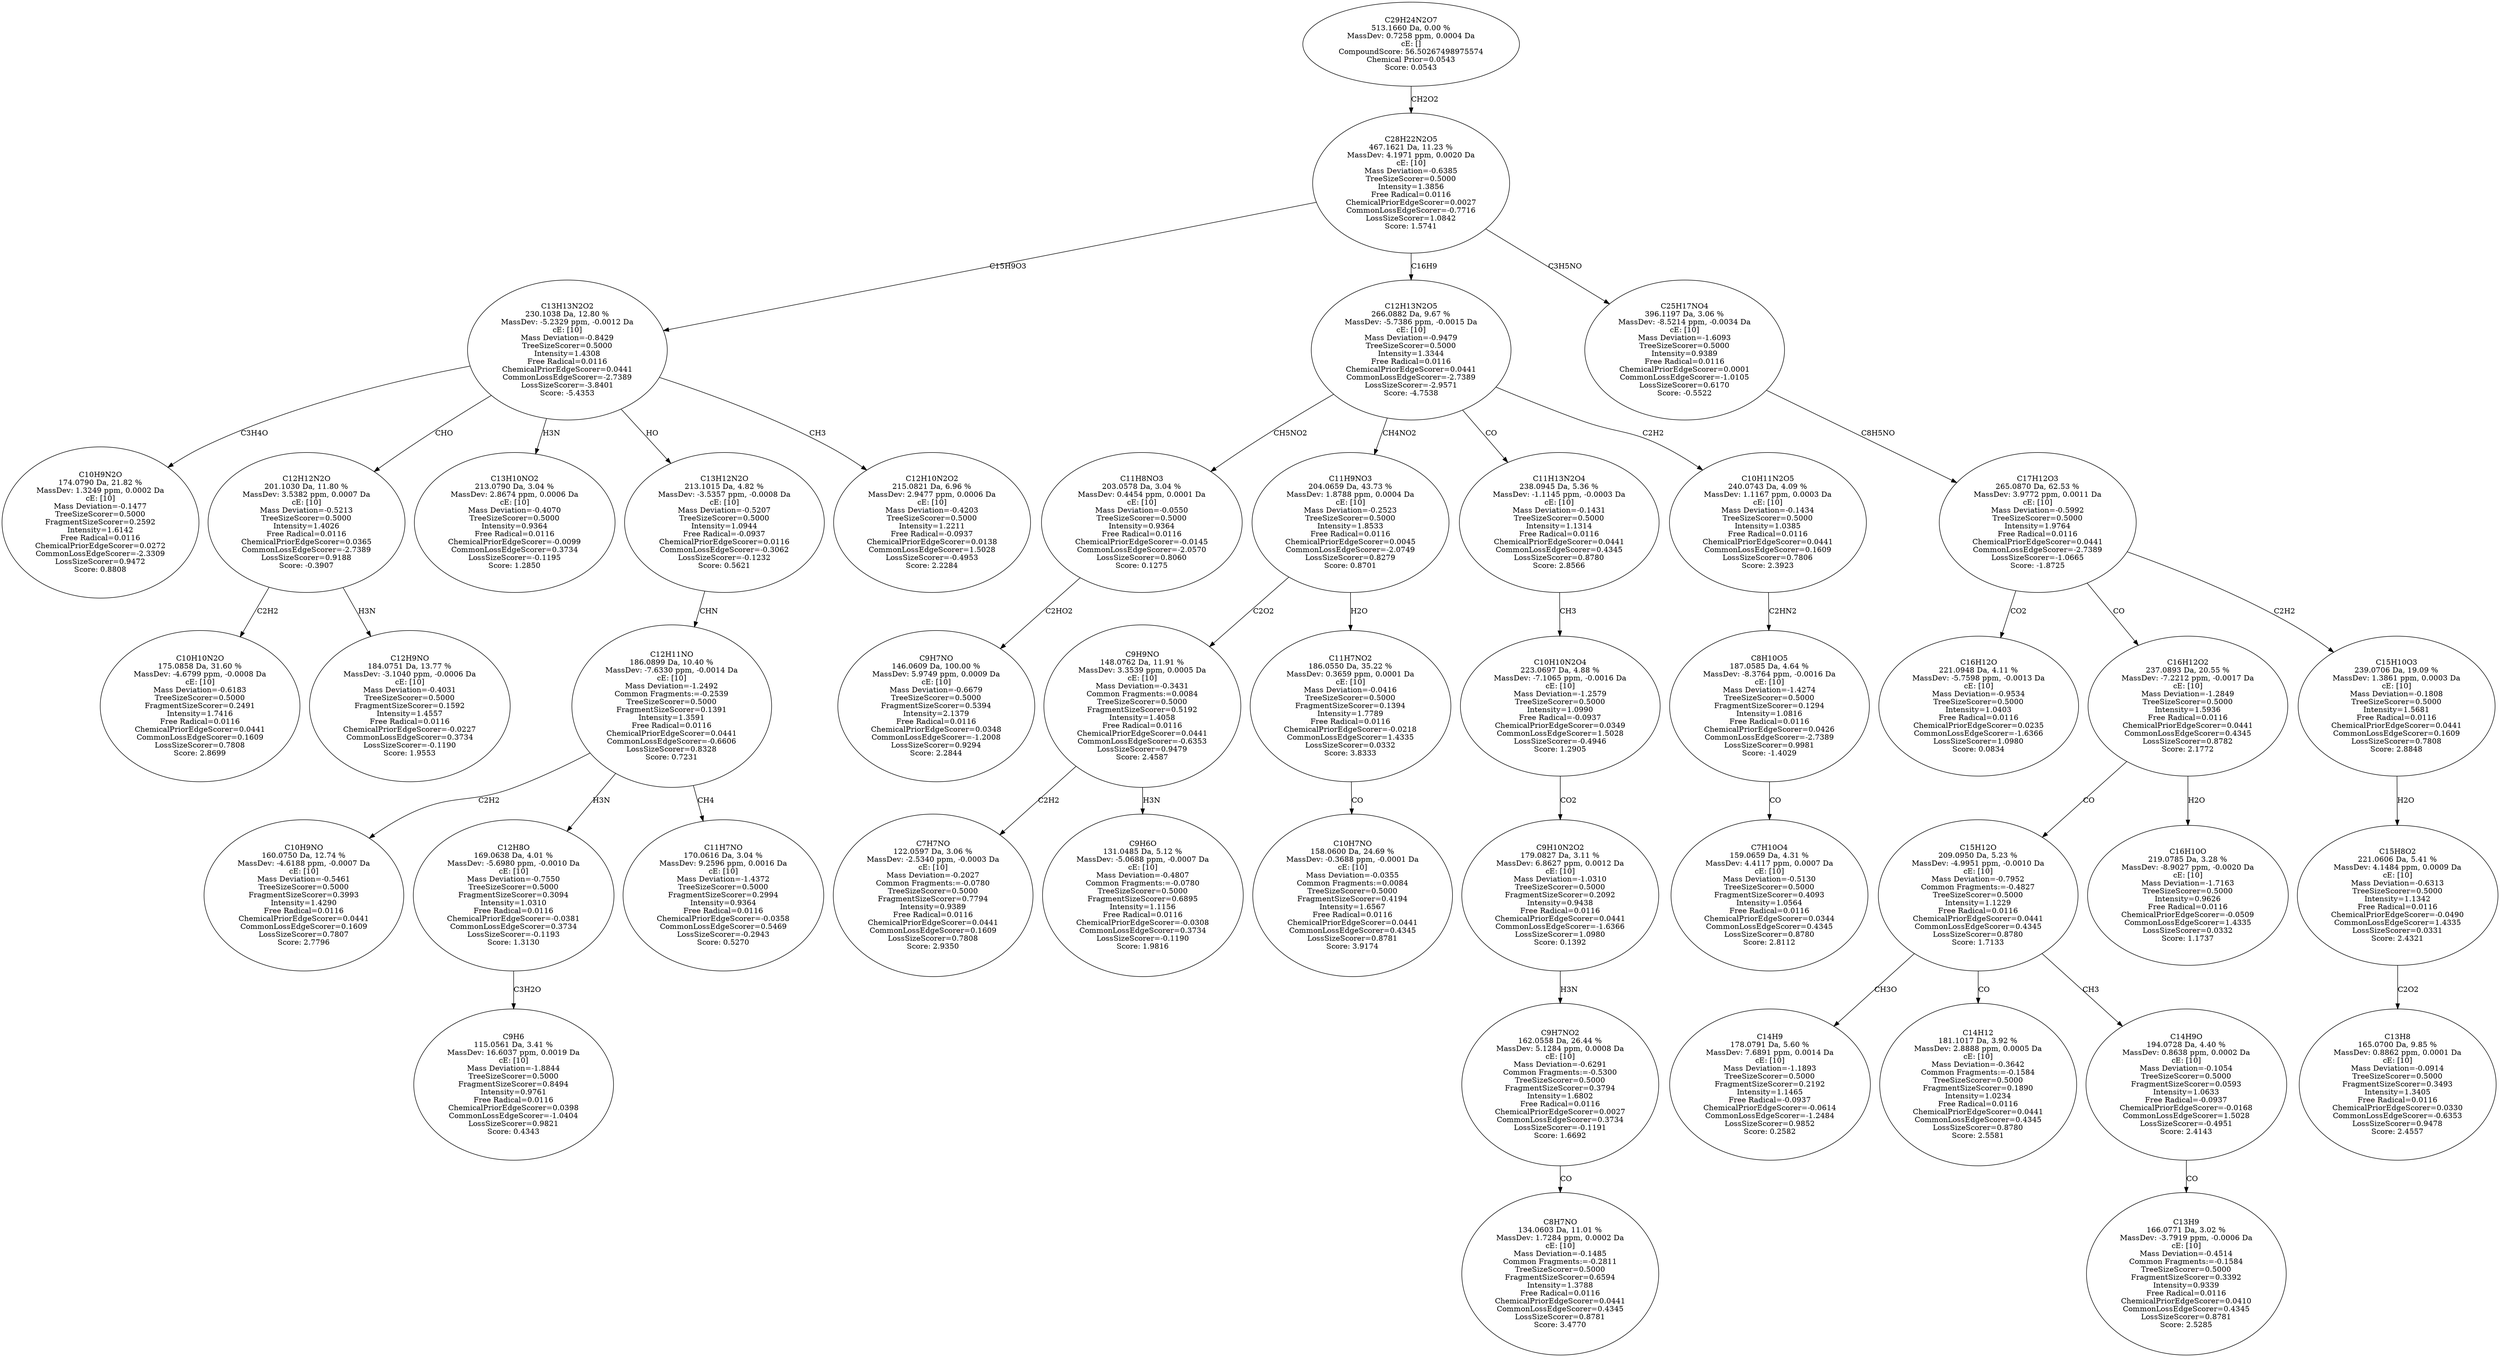 strict digraph {
v1 [label="C10H9N2O\n174.0790 Da, 21.82 %\nMassDev: 1.3249 ppm, 0.0002 Da\ncE: [10]\nMass Deviation=-0.1477\nTreeSizeScorer=0.5000\nFragmentSizeScorer=0.2592\nIntensity=1.6142\nFree Radical=0.0116\nChemicalPriorEdgeScorer=0.0272\nCommonLossEdgeScorer=-2.3309\nLossSizeScorer=0.9472\nScore: 0.8808"];
v2 [label="C10H10N2O\n175.0858 Da, 31.60 %\nMassDev: -4.6799 ppm, -0.0008 Da\ncE: [10]\nMass Deviation=-0.6183\nTreeSizeScorer=0.5000\nFragmentSizeScorer=0.2491\nIntensity=1.7416\nFree Radical=0.0116\nChemicalPriorEdgeScorer=0.0441\nCommonLossEdgeScorer=0.1609\nLossSizeScorer=0.7808\nScore: 2.8699"];
v3 [label="C12H9NO\n184.0751 Da, 13.77 %\nMassDev: -3.1040 ppm, -0.0006 Da\ncE: [10]\nMass Deviation=-0.4031\nTreeSizeScorer=0.5000\nFragmentSizeScorer=0.1592\nIntensity=1.4557\nFree Radical=0.0116\nChemicalPriorEdgeScorer=-0.0227\nCommonLossEdgeScorer=0.3734\nLossSizeScorer=-0.1190\nScore: 1.9553"];
v4 [label="C12H12N2O\n201.1030 Da, 11.80 %\nMassDev: 3.5382 ppm, 0.0007 Da\ncE: [10]\nMass Deviation=-0.5213\nTreeSizeScorer=0.5000\nIntensity=1.4026\nFree Radical=0.0116\nChemicalPriorEdgeScorer=0.0365\nCommonLossEdgeScorer=-2.7389\nLossSizeScorer=0.9188\nScore: -0.3907"];
v5 [label="C13H10NO2\n213.0790 Da, 3.04 %\nMassDev: 2.8674 ppm, 0.0006 Da\ncE: [10]\nMass Deviation=-0.4070\nTreeSizeScorer=0.5000\nIntensity=0.9364\nFree Radical=0.0116\nChemicalPriorEdgeScorer=-0.0099\nCommonLossEdgeScorer=0.3734\nLossSizeScorer=-0.1195\nScore: 1.2850"];
v6 [label="C10H9NO\n160.0750 Da, 12.74 %\nMassDev: -4.6188 ppm, -0.0007 Da\ncE: [10]\nMass Deviation=-0.5461\nTreeSizeScorer=0.5000\nFragmentSizeScorer=0.3993\nIntensity=1.4290\nFree Radical=0.0116\nChemicalPriorEdgeScorer=0.0441\nCommonLossEdgeScorer=0.1609\nLossSizeScorer=0.7807\nScore: 2.7796"];
v7 [label="C9H6\n115.0561 Da, 3.41 %\nMassDev: 16.6037 ppm, 0.0019 Da\ncE: [10]\nMass Deviation=-1.8844\nTreeSizeScorer=0.5000\nFragmentSizeScorer=0.8494\nIntensity=0.9761\nFree Radical=0.0116\nChemicalPriorEdgeScorer=0.0398\nCommonLossEdgeScorer=-1.0404\nLossSizeScorer=0.9821\nScore: 0.4343"];
v8 [label="C12H8O\n169.0638 Da, 4.01 %\nMassDev: -5.6980 ppm, -0.0010 Da\ncE: [10]\nMass Deviation=-0.7550\nTreeSizeScorer=0.5000\nFragmentSizeScorer=0.3094\nIntensity=1.0310\nFree Radical=0.0116\nChemicalPriorEdgeScorer=-0.0381\nCommonLossEdgeScorer=0.3734\nLossSizeScorer=-0.1193\nScore: 1.3130"];
v9 [label="C11H7NO\n170.0616 Da, 3.04 %\nMassDev: 9.2596 ppm, 0.0016 Da\ncE: [10]\nMass Deviation=-1.4372\nTreeSizeScorer=0.5000\nFragmentSizeScorer=0.2994\nIntensity=0.9364\nFree Radical=0.0116\nChemicalPriorEdgeScorer=-0.0358\nCommonLossEdgeScorer=0.5469\nLossSizeScorer=-0.2943\nScore: 0.5270"];
v10 [label="C12H11NO\n186.0899 Da, 10.40 %\nMassDev: -7.6330 ppm, -0.0014 Da\ncE: [10]\nMass Deviation=-1.2492\nCommon Fragments:=-0.2539\nTreeSizeScorer=0.5000\nFragmentSizeScorer=0.1391\nIntensity=1.3591\nFree Radical=0.0116\nChemicalPriorEdgeScorer=0.0441\nCommonLossEdgeScorer=-0.6606\nLossSizeScorer=0.8328\nScore: 0.7231"];
v11 [label="C13H12N2O\n213.1015 Da, 4.82 %\nMassDev: -3.5357 ppm, -0.0008 Da\ncE: [10]\nMass Deviation=-0.5207\nTreeSizeScorer=0.5000\nIntensity=1.0944\nFree Radical=-0.0937\nChemicalPriorEdgeScorer=0.0116\nCommonLossEdgeScorer=-0.3062\nLossSizeScorer=-0.1232\nScore: 0.5621"];
v12 [label="C12H10N2O2\n215.0821 Da, 6.96 %\nMassDev: 2.9477 ppm, 0.0006 Da\ncE: [10]\nMass Deviation=-0.4203\nTreeSizeScorer=0.5000\nIntensity=1.2211\nFree Radical=-0.0937\nChemicalPriorEdgeScorer=0.0138\nCommonLossEdgeScorer=1.5028\nLossSizeScorer=-0.4953\nScore: 2.2284"];
v13 [label="C13H13N2O2\n230.1038 Da, 12.80 %\nMassDev: -5.2329 ppm, -0.0012 Da\ncE: [10]\nMass Deviation=-0.8429\nTreeSizeScorer=0.5000\nIntensity=1.4308\nFree Radical=0.0116\nChemicalPriorEdgeScorer=0.0441\nCommonLossEdgeScorer=-2.7389\nLossSizeScorer=-3.8401\nScore: -5.4353"];
v14 [label="C9H7NO\n146.0609 Da, 100.00 %\nMassDev: 5.9749 ppm, 0.0009 Da\ncE: [10]\nMass Deviation=-0.6679\nTreeSizeScorer=0.5000\nFragmentSizeScorer=0.5394\nIntensity=2.1379\nFree Radical=0.0116\nChemicalPriorEdgeScorer=0.0348\nCommonLossEdgeScorer=-1.2008\nLossSizeScorer=0.9294\nScore: 2.2844"];
v15 [label="C11H8NO3\n203.0578 Da, 3.04 %\nMassDev: 0.4454 ppm, 0.0001 Da\ncE: [10]\nMass Deviation=-0.0550\nTreeSizeScorer=0.5000\nIntensity=0.9364\nFree Radical=0.0116\nChemicalPriorEdgeScorer=-0.0145\nCommonLossEdgeScorer=-2.0570\nLossSizeScorer=0.8060\nScore: 0.1275"];
v16 [label="C7H7NO\n122.0597 Da, 3.06 %\nMassDev: -2.5340 ppm, -0.0003 Da\ncE: [10]\nMass Deviation=-0.2027\nCommon Fragments:=-0.0780\nTreeSizeScorer=0.5000\nFragmentSizeScorer=0.7794\nIntensity=0.9389\nFree Radical=0.0116\nChemicalPriorEdgeScorer=0.0441\nCommonLossEdgeScorer=0.1609\nLossSizeScorer=0.7808\nScore: 2.9350"];
v17 [label="C9H6O\n131.0485 Da, 5.12 %\nMassDev: -5.0688 ppm, -0.0007 Da\ncE: [10]\nMass Deviation=-0.4807\nCommon Fragments:=-0.0780\nTreeSizeScorer=0.5000\nFragmentSizeScorer=0.6895\nIntensity=1.1156\nFree Radical=0.0116\nChemicalPriorEdgeScorer=-0.0308\nCommonLossEdgeScorer=0.3734\nLossSizeScorer=-0.1190\nScore: 1.9816"];
v18 [label="C9H9NO\n148.0762 Da, 11.91 %\nMassDev: 3.3539 ppm, 0.0005 Da\ncE: [10]\nMass Deviation=-0.3431\nCommon Fragments:=0.0084\nTreeSizeScorer=0.5000\nFragmentSizeScorer=0.5192\nIntensity=1.4058\nFree Radical=0.0116\nChemicalPriorEdgeScorer=0.0441\nCommonLossEdgeScorer=-0.6353\nLossSizeScorer=0.9479\nScore: 2.4587"];
v19 [label="C10H7NO\n158.0600 Da, 24.69 %\nMassDev: -0.3688 ppm, -0.0001 Da\ncE: [10]\nMass Deviation=-0.0355\nCommon Fragments:=0.0084\nTreeSizeScorer=0.5000\nFragmentSizeScorer=0.4194\nIntensity=1.6567\nFree Radical=0.0116\nChemicalPriorEdgeScorer=0.0441\nCommonLossEdgeScorer=0.4345\nLossSizeScorer=0.8781\nScore: 3.9174"];
v20 [label="C11H7NO2\n186.0550 Da, 35.22 %\nMassDev: 0.3659 ppm, 0.0001 Da\ncE: [10]\nMass Deviation=-0.0416\nTreeSizeScorer=0.5000\nFragmentSizeScorer=0.1394\nIntensity=1.7789\nFree Radical=0.0116\nChemicalPriorEdgeScorer=-0.0218\nCommonLossEdgeScorer=1.4335\nLossSizeScorer=0.0332\nScore: 3.8333"];
v21 [label="C11H9NO3\n204.0659 Da, 43.73 %\nMassDev: 1.8788 ppm, 0.0004 Da\ncE: [10]\nMass Deviation=-0.2523\nTreeSizeScorer=0.5000\nIntensity=1.8533\nFree Radical=0.0116\nChemicalPriorEdgeScorer=0.0045\nCommonLossEdgeScorer=-2.0749\nLossSizeScorer=0.8279\nScore: 0.8701"];
v22 [label="C8H7NO\n134.0603 Da, 11.01 %\nMassDev: 1.7284 ppm, 0.0002 Da\ncE: [10]\nMass Deviation=-0.1485\nCommon Fragments:=-0.2811\nTreeSizeScorer=0.5000\nFragmentSizeScorer=0.6594\nIntensity=1.3788\nFree Radical=0.0116\nChemicalPriorEdgeScorer=0.0441\nCommonLossEdgeScorer=0.4345\nLossSizeScorer=0.8781\nScore: 3.4770"];
v23 [label="C9H7NO2\n162.0558 Da, 26.44 %\nMassDev: 5.1284 ppm, 0.0008 Da\ncE: [10]\nMass Deviation=-0.6291\nCommon Fragments:=-0.5300\nTreeSizeScorer=0.5000\nFragmentSizeScorer=0.3794\nIntensity=1.6802\nFree Radical=0.0116\nChemicalPriorEdgeScorer=0.0027\nCommonLossEdgeScorer=0.3734\nLossSizeScorer=-0.1191\nScore: 1.6692"];
v24 [label="C9H10N2O2\n179.0827 Da, 3.11 %\nMassDev: 6.8627 ppm, 0.0012 Da\ncE: [10]\nMass Deviation=-1.0310\nTreeSizeScorer=0.5000\nFragmentSizeScorer=0.2092\nIntensity=0.9438\nFree Radical=0.0116\nChemicalPriorEdgeScorer=0.0441\nCommonLossEdgeScorer=-1.6366\nLossSizeScorer=1.0980\nScore: 0.1392"];
v25 [label="C10H10N2O4\n223.0697 Da, 4.88 %\nMassDev: -7.1065 ppm, -0.0016 Da\ncE: [10]\nMass Deviation=-1.2579\nTreeSizeScorer=0.5000\nIntensity=1.0990\nFree Radical=-0.0937\nChemicalPriorEdgeScorer=0.0349\nCommonLossEdgeScorer=1.5028\nLossSizeScorer=-0.4946\nScore: 1.2905"];
v26 [label="C11H13N2O4\n238.0945 Da, 5.36 %\nMassDev: -1.1145 ppm, -0.0003 Da\ncE: [10]\nMass Deviation=-0.1431\nTreeSizeScorer=0.5000\nIntensity=1.1314\nFree Radical=0.0116\nChemicalPriorEdgeScorer=0.0441\nCommonLossEdgeScorer=0.4345\nLossSizeScorer=0.8780\nScore: 2.8566"];
v27 [label="C7H10O4\n159.0659 Da, 4.31 %\nMassDev: 4.4117 ppm, 0.0007 Da\ncE: [10]\nMass Deviation=-0.5130\nTreeSizeScorer=0.5000\nFragmentSizeScorer=0.4093\nIntensity=1.0564\nFree Radical=0.0116\nChemicalPriorEdgeScorer=0.0344\nCommonLossEdgeScorer=0.4345\nLossSizeScorer=0.8780\nScore: 2.8112"];
v28 [label="C8H10O5\n187.0585 Da, 4.64 %\nMassDev: -8.3764 ppm, -0.0016 Da\ncE: [10]\nMass Deviation=-1.4274\nTreeSizeScorer=0.5000\nFragmentSizeScorer=0.1294\nIntensity=1.0816\nFree Radical=0.0116\nChemicalPriorEdgeScorer=0.0426\nCommonLossEdgeScorer=-2.7389\nLossSizeScorer=0.9981\nScore: -1.4029"];
v29 [label="C10H11N2O5\n240.0743 Da, 4.09 %\nMassDev: 1.1167 ppm, 0.0003 Da\ncE: [10]\nMass Deviation=-0.1434\nTreeSizeScorer=0.5000\nIntensity=1.0385\nFree Radical=0.0116\nChemicalPriorEdgeScorer=0.0441\nCommonLossEdgeScorer=0.1609\nLossSizeScorer=0.7806\nScore: 2.3923"];
v30 [label="C12H13N2O5\n266.0882 Da, 9.67 %\nMassDev: -5.7386 ppm, -0.0015 Da\ncE: [10]\nMass Deviation=-0.9479\nTreeSizeScorer=0.5000\nIntensity=1.3344\nFree Radical=0.0116\nChemicalPriorEdgeScorer=0.0441\nCommonLossEdgeScorer=-2.7389\nLossSizeScorer=-2.9571\nScore: -4.7538"];
v31 [label="C16H12O\n221.0948 Da, 4.11 %\nMassDev: -5.7598 ppm, -0.0013 Da\ncE: [10]\nMass Deviation=-0.9534\nTreeSizeScorer=0.5000\nIntensity=1.0403\nFree Radical=0.0116\nChemicalPriorEdgeScorer=0.0235\nCommonLossEdgeScorer=-1.6366\nLossSizeScorer=1.0980\nScore: 0.0834"];
v32 [label="C14H9\n178.0791 Da, 5.60 %\nMassDev: 7.6891 ppm, 0.0014 Da\ncE: [10]\nMass Deviation=-1.1893\nTreeSizeScorer=0.5000\nFragmentSizeScorer=0.2192\nIntensity=1.1465\nFree Radical=-0.0937\nChemicalPriorEdgeScorer=-0.0614\nCommonLossEdgeScorer=-1.2484\nLossSizeScorer=0.9852\nScore: 0.2582"];
v33 [label="C14H12\n181.1017 Da, 3.92 %\nMassDev: 2.8888 ppm, 0.0005 Da\ncE: [10]\nMass Deviation=-0.3642\nCommon Fragments:=-0.1584\nTreeSizeScorer=0.5000\nFragmentSizeScorer=0.1890\nIntensity=1.0234\nFree Radical=0.0116\nChemicalPriorEdgeScorer=0.0441\nCommonLossEdgeScorer=0.4345\nLossSizeScorer=0.8780\nScore: 2.5581"];
v34 [label="C13H9\n166.0771 Da, 3.02 %\nMassDev: -3.7919 ppm, -0.0006 Da\ncE: [10]\nMass Deviation=-0.4514\nCommon Fragments:=-0.1584\nTreeSizeScorer=0.5000\nFragmentSizeScorer=0.3392\nIntensity=0.9339\nFree Radical=0.0116\nChemicalPriorEdgeScorer=0.0410\nCommonLossEdgeScorer=0.4345\nLossSizeScorer=0.8781\nScore: 2.5285"];
v35 [label="C14H9O\n194.0728 Da, 4.40 %\nMassDev: 0.8638 ppm, 0.0002 Da\ncE: [10]\nMass Deviation=-0.1054\nTreeSizeScorer=0.5000\nFragmentSizeScorer=0.0593\nIntensity=1.0633\nFree Radical=-0.0937\nChemicalPriorEdgeScorer=-0.0168\nCommonLossEdgeScorer=1.5028\nLossSizeScorer=-0.4951\nScore: 2.4143"];
v36 [label="C15H12O\n209.0950 Da, 5.23 %\nMassDev: -4.9951 ppm, -0.0010 Da\ncE: [10]\nMass Deviation=-0.7952\nCommon Fragments:=-0.4827\nTreeSizeScorer=0.5000\nIntensity=1.1229\nFree Radical=0.0116\nChemicalPriorEdgeScorer=0.0441\nCommonLossEdgeScorer=0.4345\nLossSizeScorer=0.8780\nScore: 1.7133"];
v37 [label="C16H10O\n219.0785 Da, 3.28 %\nMassDev: -8.9027 ppm, -0.0020 Da\ncE: [10]\nMass Deviation=-1.7163\nTreeSizeScorer=0.5000\nIntensity=0.9626\nFree Radical=0.0116\nChemicalPriorEdgeScorer=-0.0509\nCommonLossEdgeScorer=1.4335\nLossSizeScorer=0.0332\nScore: 1.1737"];
v38 [label="C16H12O2\n237.0893 Da, 20.55 %\nMassDev: -7.2212 ppm, -0.0017 Da\ncE: [10]\nMass Deviation=-1.2849\nTreeSizeScorer=0.5000\nIntensity=1.5936\nFree Radical=0.0116\nChemicalPriorEdgeScorer=0.0441\nCommonLossEdgeScorer=0.4345\nLossSizeScorer=0.8782\nScore: 2.1772"];
v39 [label="C13H8\n165.0700 Da, 9.85 %\nMassDev: 0.8862 ppm, 0.0001 Da\ncE: [10]\nMass Deviation=-0.0914\nTreeSizeScorer=0.5000\nFragmentSizeScorer=0.3493\nIntensity=1.3405\nFree Radical=0.0116\nChemicalPriorEdgeScorer=0.0330\nCommonLossEdgeScorer=-0.6353\nLossSizeScorer=0.9478\nScore: 2.4557"];
v40 [label="C15H8O2\n221.0606 Da, 5.41 %\nMassDev: 4.1484 ppm, 0.0009 Da\ncE: [10]\nMass Deviation=-0.6313\nTreeSizeScorer=0.5000\nIntensity=1.1342\nFree Radical=0.0116\nChemicalPriorEdgeScorer=-0.0490\nCommonLossEdgeScorer=1.4335\nLossSizeScorer=0.0331\nScore: 2.4321"];
v41 [label="C15H10O3\n239.0706 Da, 19.09 %\nMassDev: 1.3861 ppm, 0.0003 Da\ncE: [10]\nMass Deviation=-0.1808\nTreeSizeScorer=0.5000\nIntensity=1.5681\nFree Radical=0.0116\nChemicalPriorEdgeScorer=0.0441\nCommonLossEdgeScorer=0.1609\nLossSizeScorer=0.7808\nScore: 2.8848"];
v42 [label="C17H12O3\n265.0870 Da, 62.53 %\nMassDev: 3.9772 ppm, 0.0011 Da\ncE: [10]\nMass Deviation=-0.5992\nTreeSizeScorer=0.5000\nIntensity=1.9764\nFree Radical=0.0116\nChemicalPriorEdgeScorer=0.0441\nCommonLossEdgeScorer=-2.7389\nLossSizeScorer=-1.0665\nScore: -1.8725"];
v43 [label="C25H17NO4\n396.1197 Da, 3.06 %\nMassDev: -8.5214 ppm, -0.0034 Da\ncE: [10]\nMass Deviation=-1.6093\nTreeSizeScorer=0.5000\nIntensity=0.9389\nFree Radical=0.0116\nChemicalPriorEdgeScorer=0.0001\nCommonLossEdgeScorer=-1.0105\nLossSizeScorer=0.6170\nScore: -0.5522"];
v44 [label="C28H22N2O5\n467.1621 Da, 11.23 %\nMassDev: 4.1971 ppm, 0.0020 Da\ncE: [10]\nMass Deviation=-0.6385\nTreeSizeScorer=0.5000\nIntensity=1.3856\nFree Radical=0.0116\nChemicalPriorEdgeScorer=0.0027\nCommonLossEdgeScorer=-0.7716\nLossSizeScorer=1.0842\nScore: 1.5741"];
v45 [label="C29H24N2O7\n513.1660 Da, 0.00 %\nMassDev: 0.7258 ppm, 0.0004 Da\ncE: []\nCompoundScore: 56.50267498975574\nChemical Prior=0.0543\nScore: 0.0543"];
v13 -> v1 [label="C3H4O"];
v4 -> v2 [label="C2H2"];
v4 -> v3 [label="H3N"];
v13 -> v4 [label="CHO"];
v13 -> v5 [label="H3N"];
v10 -> v6 [label="C2H2"];
v8 -> v7 [label="C3H2O"];
v10 -> v8 [label="H3N"];
v10 -> v9 [label="CH4"];
v11 -> v10 [label="CHN"];
v13 -> v11 [label="HO"];
v13 -> v12 [label="CH3"];
v44 -> v13 [label="C15H9O3"];
v15 -> v14 [label="C2HO2"];
v30 -> v15 [label="CH5NO2"];
v18 -> v16 [label="C2H2"];
v18 -> v17 [label="H3N"];
v21 -> v18 [label="C2O2"];
v20 -> v19 [label="CO"];
v21 -> v20 [label="H2O"];
v30 -> v21 [label="CH4NO2"];
v23 -> v22 [label="CO"];
v24 -> v23 [label="H3N"];
v25 -> v24 [label="CO2"];
v26 -> v25 [label="CH3"];
v30 -> v26 [label="CO"];
v28 -> v27 [label="CO"];
v29 -> v28 [label="C2HN2"];
v30 -> v29 [label="C2H2"];
v44 -> v30 [label="C16H9"];
v42 -> v31 [label="CO2"];
v36 -> v32 [label="CH3O"];
v36 -> v33 [label="CO"];
v35 -> v34 [label="CO"];
v36 -> v35 [label="CH3"];
v38 -> v36 [label="CO"];
v38 -> v37 [label="H2O"];
v42 -> v38 [label="CO"];
v40 -> v39 [label="C2O2"];
v41 -> v40 [label="H2O"];
v42 -> v41 [label="C2H2"];
v43 -> v42 [label="C8H5NO"];
v44 -> v43 [label="C3H5NO"];
v45 -> v44 [label="CH2O2"];
}